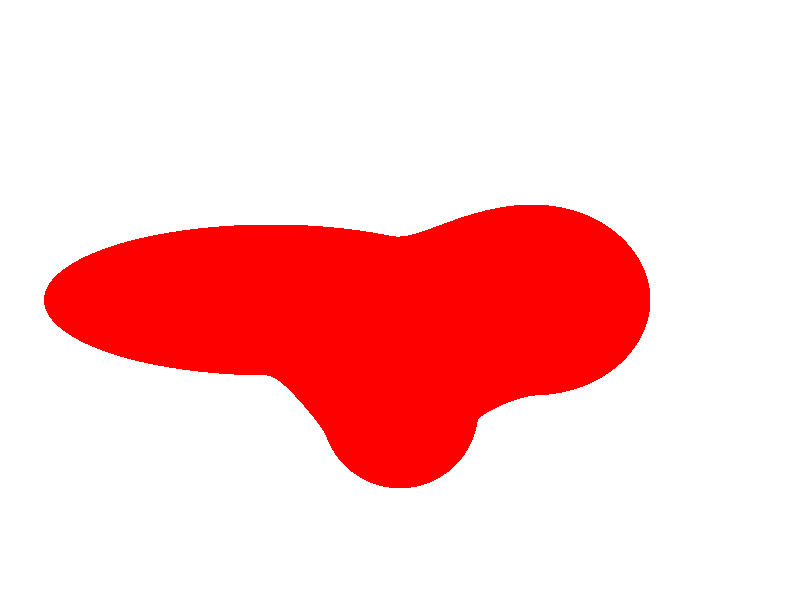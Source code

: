   #include "colors.inc"    background{White}    camera {    angle 15    location <0,10,-10>    look_at <0,0,0>  }    light_source { <10, 20, -10> color White }    #declare bl1 = blob {    threshold .65    sphere { <0,0,0>, .8, 1      	translate <-0.2, 0, 0>    	scale<3, 1, 1>    	rotate <0,0,0>    }    sphere { <0,0,0>, .8, 1      	translate <0.7, 0, 0>    	scale<1, 1, 1>    	rotate <0,0,0>        }    sphere { <0,0,0>, .8, 1      	translate <0, 0, -0.7>    	scale<1, 1, 1>    	rotate <0,0,0>      }    finish { phong 1 }  }  	  object{ bl1 pigment {Red} }